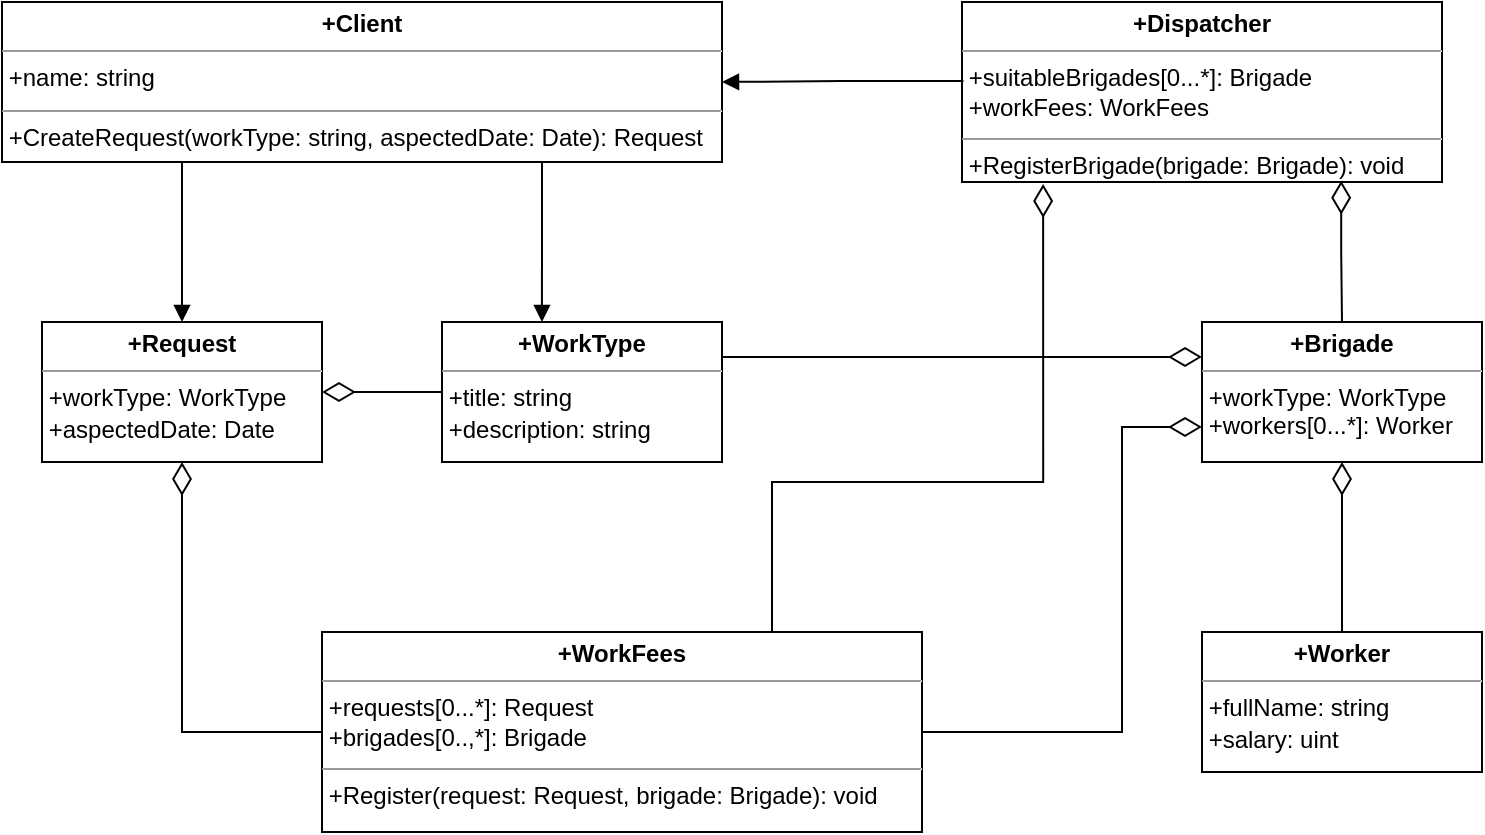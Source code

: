 <mxfile version="22.1.11" type="device">
  <diagram name="Page-1" id="DtfsdLBCdAD9DylW-dNe">
    <mxGraphModel dx="1050" dy="569" grid="1" gridSize="10" guides="1" tooltips="1" connect="1" arrows="1" fold="1" page="1" pageScale="1" pageWidth="850" pageHeight="1100" math="0" shadow="0">
      <root>
        <mxCell id="0" />
        <mxCell id="1" parent="0" />
        <mxCell id="GW1ehdNDemhkXbN0tkEn-1" value="&lt;p style=&quot;margin:0px;margin-top:4px;text-align:center;&quot;&gt;&lt;b&gt;+Client&lt;/b&gt;&lt;/p&gt;&lt;hr size=&quot;1&quot;&gt;&amp;nbsp;+name: string&lt;div style=&quot;height:2px;&quot;&gt;&lt;br&gt;&lt;/div&gt;&lt;hr size=&quot;1&quot;&gt;&lt;div style=&quot;height:2px;&quot;&gt;&amp;nbsp;+CreateRequest(workType: string, aspectedDate: Date): Request&lt;/div&gt;" style="verticalAlign=top;align=left;overflow=fill;fontSize=12;fontFamily=Helvetica;html=1;whiteSpace=wrap;" parent="1" vertex="1">
          <mxGeometry x="40" y="40" width="360" height="80" as="geometry" />
        </mxCell>
        <mxCell id="GW1ehdNDemhkXbN0tkEn-3" value="&lt;p style=&quot;margin:0px;margin-top:4px;text-align:center;&quot;&gt;&lt;b&gt;+Request&lt;/b&gt;&lt;/p&gt;&lt;hr size=&quot;1&quot;&gt;&lt;div style=&quot;height:2px;&quot;&gt;&amp;nbsp;+workType: WorkType&lt;/div&gt;&lt;div style=&quot;height:2px;&quot;&gt;&lt;br&gt;&lt;/div&gt;&lt;div style=&quot;height:2px;&quot;&gt;&lt;br&gt;&lt;/div&gt;&lt;div style=&quot;height:2px;&quot;&gt;&lt;br&gt;&lt;/div&gt;&lt;div style=&quot;height:2px;&quot;&gt;&lt;br&gt;&lt;/div&gt;&lt;div style=&quot;height:2px;&quot;&gt;&lt;br&gt;&lt;/div&gt;&lt;div style=&quot;height:2px;&quot;&gt;&lt;br&gt;&lt;/div&gt;&lt;div style=&quot;height:2px;&quot;&gt;&lt;br&gt;&lt;/div&gt;&lt;div style=&quot;height:2px;&quot;&gt;&amp;nbsp;+aspectedDate: Date&lt;/div&gt;" style="verticalAlign=top;align=left;overflow=fill;fontSize=12;fontFamily=Helvetica;html=1;whiteSpace=wrap;" parent="1" vertex="1">
          <mxGeometry x="60" y="200" width="140" height="70" as="geometry" />
        </mxCell>
        <mxCell id="GW1ehdNDemhkXbN0tkEn-4" value="&lt;p style=&quot;margin:0px;margin-top:4px;text-align:center;&quot;&gt;&lt;b&gt;+Dispatcher&lt;/b&gt;&lt;/p&gt;&lt;hr size=&quot;1&quot;&gt;&amp;nbsp;+suitableBrigades[0...*]: Brigade&lt;br&gt;&amp;nbsp;+workFees: WorkFees&lt;br&gt;&lt;div style=&quot;height:2px;&quot;&gt;&lt;/div&gt;&lt;hr size=&quot;1&quot;&gt;&lt;div style=&quot;height:2px;&quot;&gt;&amp;nbsp;+RegisterBrigade(brigade: Brigade): void&lt;/div&gt;" style="verticalAlign=top;align=left;overflow=fill;fontSize=12;fontFamily=Helvetica;html=1;whiteSpace=wrap;" parent="1" vertex="1">
          <mxGeometry x="520" y="40" width="240" height="90" as="geometry" />
        </mxCell>
        <mxCell id="oEWCT4a1PB-f08HUpW94-5" value="&lt;p style=&quot;margin:0px;margin-top:4px;text-align:center;&quot;&gt;&lt;b&gt;+Brigade&lt;/b&gt;&lt;/p&gt;&lt;hr size=&quot;1&quot;&gt;&lt;div style=&quot;height:2px;&quot;&gt;&amp;nbsp;+workType: WorkType&lt;/div&gt;&lt;div style=&quot;height:2px;&quot;&gt;&lt;br&gt;&lt;/div&gt;&lt;div style=&quot;height:2px;&quot;&gt;&lt;br&gt;&lt;/div&gt;&lt;div style=&quot;height:2px;&quot;&gt;&lt;br&gt;&lt;/div&gt;&lt;div style=&quot;height:2px;&quot;&gt;&lt;br&gt;&lt;/div&gt;&lt;div style=&quot;height:2px;&quot;&gt;&lt;br&gt;&lt;/div&gt;&lt;div style=&quot;height:2px;&quot;&gt;&lt;br&gt;&lt;/div&gt;&lt;div style=&quot;height:2px;&quot;&gt;&amp;nbsp;+workers[0...*]: Worker&lt;/div&gt;" style="verticalAlign=top;align=left;overflow=fill;fontSize=12;fontFamily=Helvetica;html=1;whiteSpace=wrap;" vertex="1" parent="1">
          <mxGeometry x="640" y="200" width="140" height="70" as="geometry" />
        </mxCell>
        <mxCell id="oEWCT4a1PB-f08HUpW94-6" value="&lt;p style=&quot;margin:0px;margin-top:4px;text-align:center;&quot;&gt;&lt;b&gt;+WorkType&lt;/b&gt;&lt;/p&gt;&lt;hr size=&quot;1&quot;&gt;&lt;div style=&quot;height:2px;&quot;&gt;&amp;nbsp;+title: string&lt;/div&gt;&lt;div style=&quot;height:2px;&quot;&gt;&lt;br&gt;&lt;/div&gt;&lt;div style=&quot;height:2px;&quot;&gt;&lt;span style=&quot;white-space: pre;&quot;&gt;&#x9;&lt;/span&gt;&lt;br&gt;&lt;/div&gt;&lt;div style=&quot;height:2px;&quot;&gt;&lt;br&gt;&lt;/div&gt;&lt;div style=&quot;height:2px;&quot;&gt;&lt;br&gt;&lt;/div&gt;&lt;div style=&quot;height:2px;&quot;&gt;&lt;br&gt;&lt;/div&gt;&lt;div style=&quot;height:2px;&quot;&gt;&lt;br&gt;&lt;/div&gt;&lt;div style=&quot;height:2px;&quot;&gt;&lt;br&gt;&lt;/div&gt;&lt;div style=&quot;height:2px;&quot;&gt;&amp;nbsp;+description: string&lt;/div&gt;" style="verticalAlign=top;align=left;overflow=fill;fontSize=12;fontFamily=Helvetica;html=1;whiteSpace=wrap;" vertex="1" parent="1">
          <mxGeometry x="260" y="200" width="140" height="70" as="geometry" />
        </mxCell>
        <mxCell id="oEWCT4a1PB-f08HUpW94-7" value="&lt;p style=&quot;margin:0px;margin-top:4px;text-align:center;&quot;&gt;&lt;b&gt;+WorkFees&lt;/b&gt;&lt;/p&gt;&lt;hr size=&quot;1&quot;&gt;&amp;nbsp;+requests[0...*]: Request&lt;br&gt;&amp;nbsp;+brigades[0..,*]: Brigade&lt;br&gt;&lt;div style=&quot;height:2px;&quot;&gt;&lt;/div&gt;&lt;hr size=&quot;1&quot;&gt;&lt;div style=&quot;height:2px;&quot;&gt;&amp;nbsp;+Register(request: Request, brigade: Brigade): void&lt;/div&gt;" style="verticalAlign=top;align=left;overflow=fill;fontSize=12;fontFamily=Helvetica;html=1;whiteSpace=wrap;" vertex="1" parent="1">
          <mxGeometry x="200" y="355" width="300" height="100" as="geometry" />
        </mxCell>
        <mxCell id="oEWCT4a1PB-f08HUpW94-8" value="&lt;p style=&quot;margin:0px;margin-top:4px;text-align:center;&quot;&gt;&lt;b&gt;+Worker&lt;/b&gt;&lt;/p&gt;&lt;hr size=&quot;1&quot;&gt;&lt;div style=&quot;height:2px;&quot;&gt;&amp;nbsp;+fullName: string&lt;/div&gt;&lt;div style=&quot;height:2px;&quot;&gt;&lt;br&gt;&lt;/div&gt;&lt;div style=&quot;height:2px;&quot;&gt;&lt;br&gt;&lt;/div&gt;&lt;div style=&quot;height:2px;&quot;&gt;&lt;br&gt;&lt;/div&gt;&lt;div style=&quot;height:2px;&quot;&gt;&lt;br&gt;&lt;/div&gt;&lt;div style=&quot;height:2px;&quot;&gt;&lt;br&gt;&lt;/div&gt;&lt;div style=&quot;height:2px;&quot;&gt;&lt;br&gt;&lt;/div&gt;&lt;div style=&quot;height:2px;&quot;&gt;&lt;br&gt;&lt;/div&gt;&lt;div style=&quot;height:2px;&quot;&gt;&amp;nbsp;+salary: uint&lt;/div&gt;" style="verticalAlign=top;align=left;overflow=fill;fontSize=12;fontFamily=Helvetica;html=1;whiteSpace=wrap;" vertex="1" parent="1">
          <mxGeometry x="640" y="355" width="140" height="70" as="geometry" />
        </mxCell>
        <mxCell id="oEWCT4a1PB-f08HUpW94-9" value="" style="endArrow=block;endFill=1;html=1;edgeStyle=orthogonalEdgeStyle;align=left;verticalAlign=top;rounded=0;exitX=0.25;exitY=1;exitDx=0;exitDy=0;entryX=0.5;entryY=0;entryDx=0;entryDy=0;" edge="1" parent="1" source="GW1ehdNDemhkXbN0tkEn-1" target="GW1ehdNDemhkXbN0tkEn-3">
          <mxGeometry x="-1" relative="1" as="geometry">
            <mxPoint x="70" y="320" as="sourcePoint" />
            <mxPoint x="230" y="320" as="targetPoint" />
          </mxGeometry>
        </mxCell>
        <mxCell id="oEWCT4a1PB-f08HUpW94-12" value="" style="endArrow=block;endFill=1;html=1;edgeStyle=orthogonalEdgeStyle;align=left;verticalAlign=top;rounded=0;exitX=0.75;exitY=1;exitDx=0;exitDy=0;entryX=0.357;entryY=0;entryDx=0;entryDy=0;entryPerimeter=0;" edge="1" parent="1" source="GW1ehdNDemhkXbN0tkEn-1" target="oEWCT4a1PB-f08HUpW94-6">
          <mxGeometry x="-1" relative="1" as="geometry">
            <mxPoint x="310" y="140" as="sourcePoint" />
            <mxPoint x="360" y="150" as="targetPoint" />
          </mxGeometry>
        </mxCell>
        <mxCell id="oEWCT4a1PB-f08HUpW94-13" value="" style="endArrow=none;html=1;endSize=12;startArrow=diamondThin;startSize=14;startFill=0;edgeStyle=orthogonalEdgeStyle;align=left;verticalAlign=bottom;rounded=0;endFill=0;exitX=0.5;exitY=1;exitDx=0;exitDy=0;entryX=0;entryY=0.5;entryDx=0;entryDy=0;" edge="1" parent="1" source="GW1ehdNDemhkXbN0tkEn-3" target="oEWCT4a1PB-f08HUpW94-7">
          <mxGeometry x="-1" y="3" relative="1" as="geometry">
            <mxPoint x="70" y="500" as="sourcePoint" />
            <mxPoint x="230" y="500" as="targetPoint" />
          </mxGeometry>
        </mxCell>
        <mxCell id="oEWCT4a1PB-f08HUpW94-18" value="" style="endArrow=none;html=1;endSize=12;startArrow=diamondThin;startSize=14;startFill=0;edgeStyle=orthogonalEdgeStyle;align=left;verticalAlign=bottom;rounded=0;endFill=0;exitX=1;exitY=0.5;exitDx=0;exitDy=0;entryX=0;entryY=0.5;entryDx=0;entryDy=0;" edge="1" parent="1" source="GW1ehdNDemhkXbN0tkEn-3" target="oEWCT4a1PB-f08HUpW94-6">
          <mxGeometry x="-1" y="3" relative="1" as="geometry">
            <mxPoint x="140" y="280" as="sourcePoint" />
            <mxPoint x="210" y="415" as="targetPoint" />
          </mxGeometry>
        </mxCell>
        <mxCell id="oEWCT4a1PB-f08HUpW94-19" value="" style="endArrow=none;html=1;endSize=12;startArrow=diamondThin;startSize=14;startFill=0;edgeStyle=orthogonalEdgeStyle;align=left;verticalAlign=bottom;rounded=0;endFill=0;entryX=1;entryY=0.5;entryDx=0;entryDy=0;exitX=0;exitY=0.75;exitDx=0;exitDy=0;" edge="1" parent="1" source="oEWCT4a1PB-f08HUpW94-5" target="oEWCT4a1PB-f08HUpW94-7">
          <mxGeometry x="-1" y="3" relative="1" as="geometry">
            <mxPoint x="620" y="360" as="sourcePoint" />
            <mxPoint x="510" y="345" as="targetPoint" />
            <Array as="points">
              <mxPoint x="600" y="252" />
              <mxPoint x="600" y="405" />
            </Array>
          </mxGeometry>
        </mxCell>
        <mxCell id="oEWCT4a1PB-f08HUpW94-20" value="" style="endArrow=none;html=1;endSize=12;startArrow=diamondThin;startSize=14;startFill=0;edgeStyle=orthogonalEdgeStyle;align=left;verticalAlign=bottom;rounded=0;endFill=0;exitX=0.5;exitY=1;exitDx=0;exitDy=0;entryX=0.5;entryY=0;entryDx=0;entryDy=0;" edge="1" parent="1" source="oEWCT4a1PB-f08HUpW94-5" target="oEWCT4a1PB-f08HUpW94-8">
          <mxGeometry x="-1" y="3" relative="1" as="geometry">
            <mxPoint x="450" y="310" as="sourcePoint" />
            <mxPoint x="520" y="445" as="targetPoint" />
          </mxGeometry>
        </mxCell>
        <mxCell id="oEWCT4a1PB-f08HUpW94-21" value="" style="endArrow=none;html=1;endSize=12;startArrow=diamondThin;startSize=14;startFill=0;edgeStyle=orthogonalEdgeStyle;align=left;verticalAlign=bottom;rounded=0;endFill=0;entryX=0.5;entryY=0;entryDx=0;entryDy=0;exitX=0.79;exitY=0.993;exitDx=0;exitDy=0;exitPerimeter=0;" edge="1" parent="1" source="GW1ehdNDemhkXbN0tkEn-4" target="oEWCT4a1PB-f08HUpW94-5">
          <mxGeometry x="-1" y="3" relative="1" as="geometry">
            <mxPoint x="730" y="160" as="sourcePoint" />
            <mxPoint x="810.07" y="185.81" as="targetPoint" />
          </mxGeometry>
        </mxCell>
        <mxCell id="oEWCT4a1PB-f08HUpW94-22" value="" style="endArrow=none;html=1;endSize=12;startArrow=diamondThin;startSize=14;startFill=0;edgeStyle=orthogonalEdgeStyle;align=left;verticalAlign=bottom;rounded=0;endFill=0;exitX=0.169;exitY=1.011;exitDx=0;exitDy=0;entryX=0.75;entryY=0;entryDx=0;entryDy=0;exitPerimeter=0;" edge="1" parent="1" source="GW1ehdNDemhkXbN0tkEn-4" target="oEWCT4a1PB-f08HUpW94-7">
          <mxGeometry x="-1" y="3" relative="1" as="geometry">
            <mxPoint x="429.49" y="190" as="sourcePoint" />
            <mxPoint x="499.49" y="325" as="targetPoint" />
            <Array as="points">
              <mxPoint x="561" y="280" />
              <mxPoint x="425" y="280" />
            </Array>
          </mxGeometry>
        </mxCell>
        <mxCell id="oEWCT4a1PB-f08HUpW94-23" value="" style="endArrow=none;html=1;endSize=12;startArrow=diamondThin;startSize=14;startFill=0;edgeStyle=orthogonalEdgeStyle;align=left;verticalAlign=bottom;rounded=0;endFill=0;exitX=0;exitY=0.25;exitDx=0;exitDy=0;entryX=1;entryY=0.25;entryDx=0;entryDy=0;" edge="1" parent="1" source="oEWCT4a1PB-f08HUpW94-5" target="oEWCT4a1PB-f08HUpW94-6">
          <mxGeometry x="-1" y="3" relative="1" as="geometry">
            <mxPoint x="190" y="330" as="sourcePoint" />
            <mxPoint x="480" y="220" as="targetPoint" />
          </mxGeometry>
        </mxCell>
        <mxCell id="oEWCT4a1PB-f08HUpW94-25" value="" style="endArrow=block;endFill=1;html=1;edgeStyle=orthogonalEdgeStyle;align=left;verticalAlign=top;rounded=0;entryX=1;entryY=0.5;entryDx=0;entryDy=0;exitX=0.003;exitY=0.439;exitDx=0;exitDy=0;exitPerimeter=0;" edge="1" parent="1" source="GW1ehdNDemhkXbN0tkEn-4" target="GW1ehdNDemhkXbN0tkEn-1">
          <mxGeometry x="-1" relative="1" as="geometry">
            <mxPoint x="500" y="80" as="sourcePoint" />
            <mxPoint x="460" y="120" as="targetPoint" />
          </mxGeometry>
        </mxCell>
      </root>
    </mxGraphModel>
  </diagram>
</mxfile>
